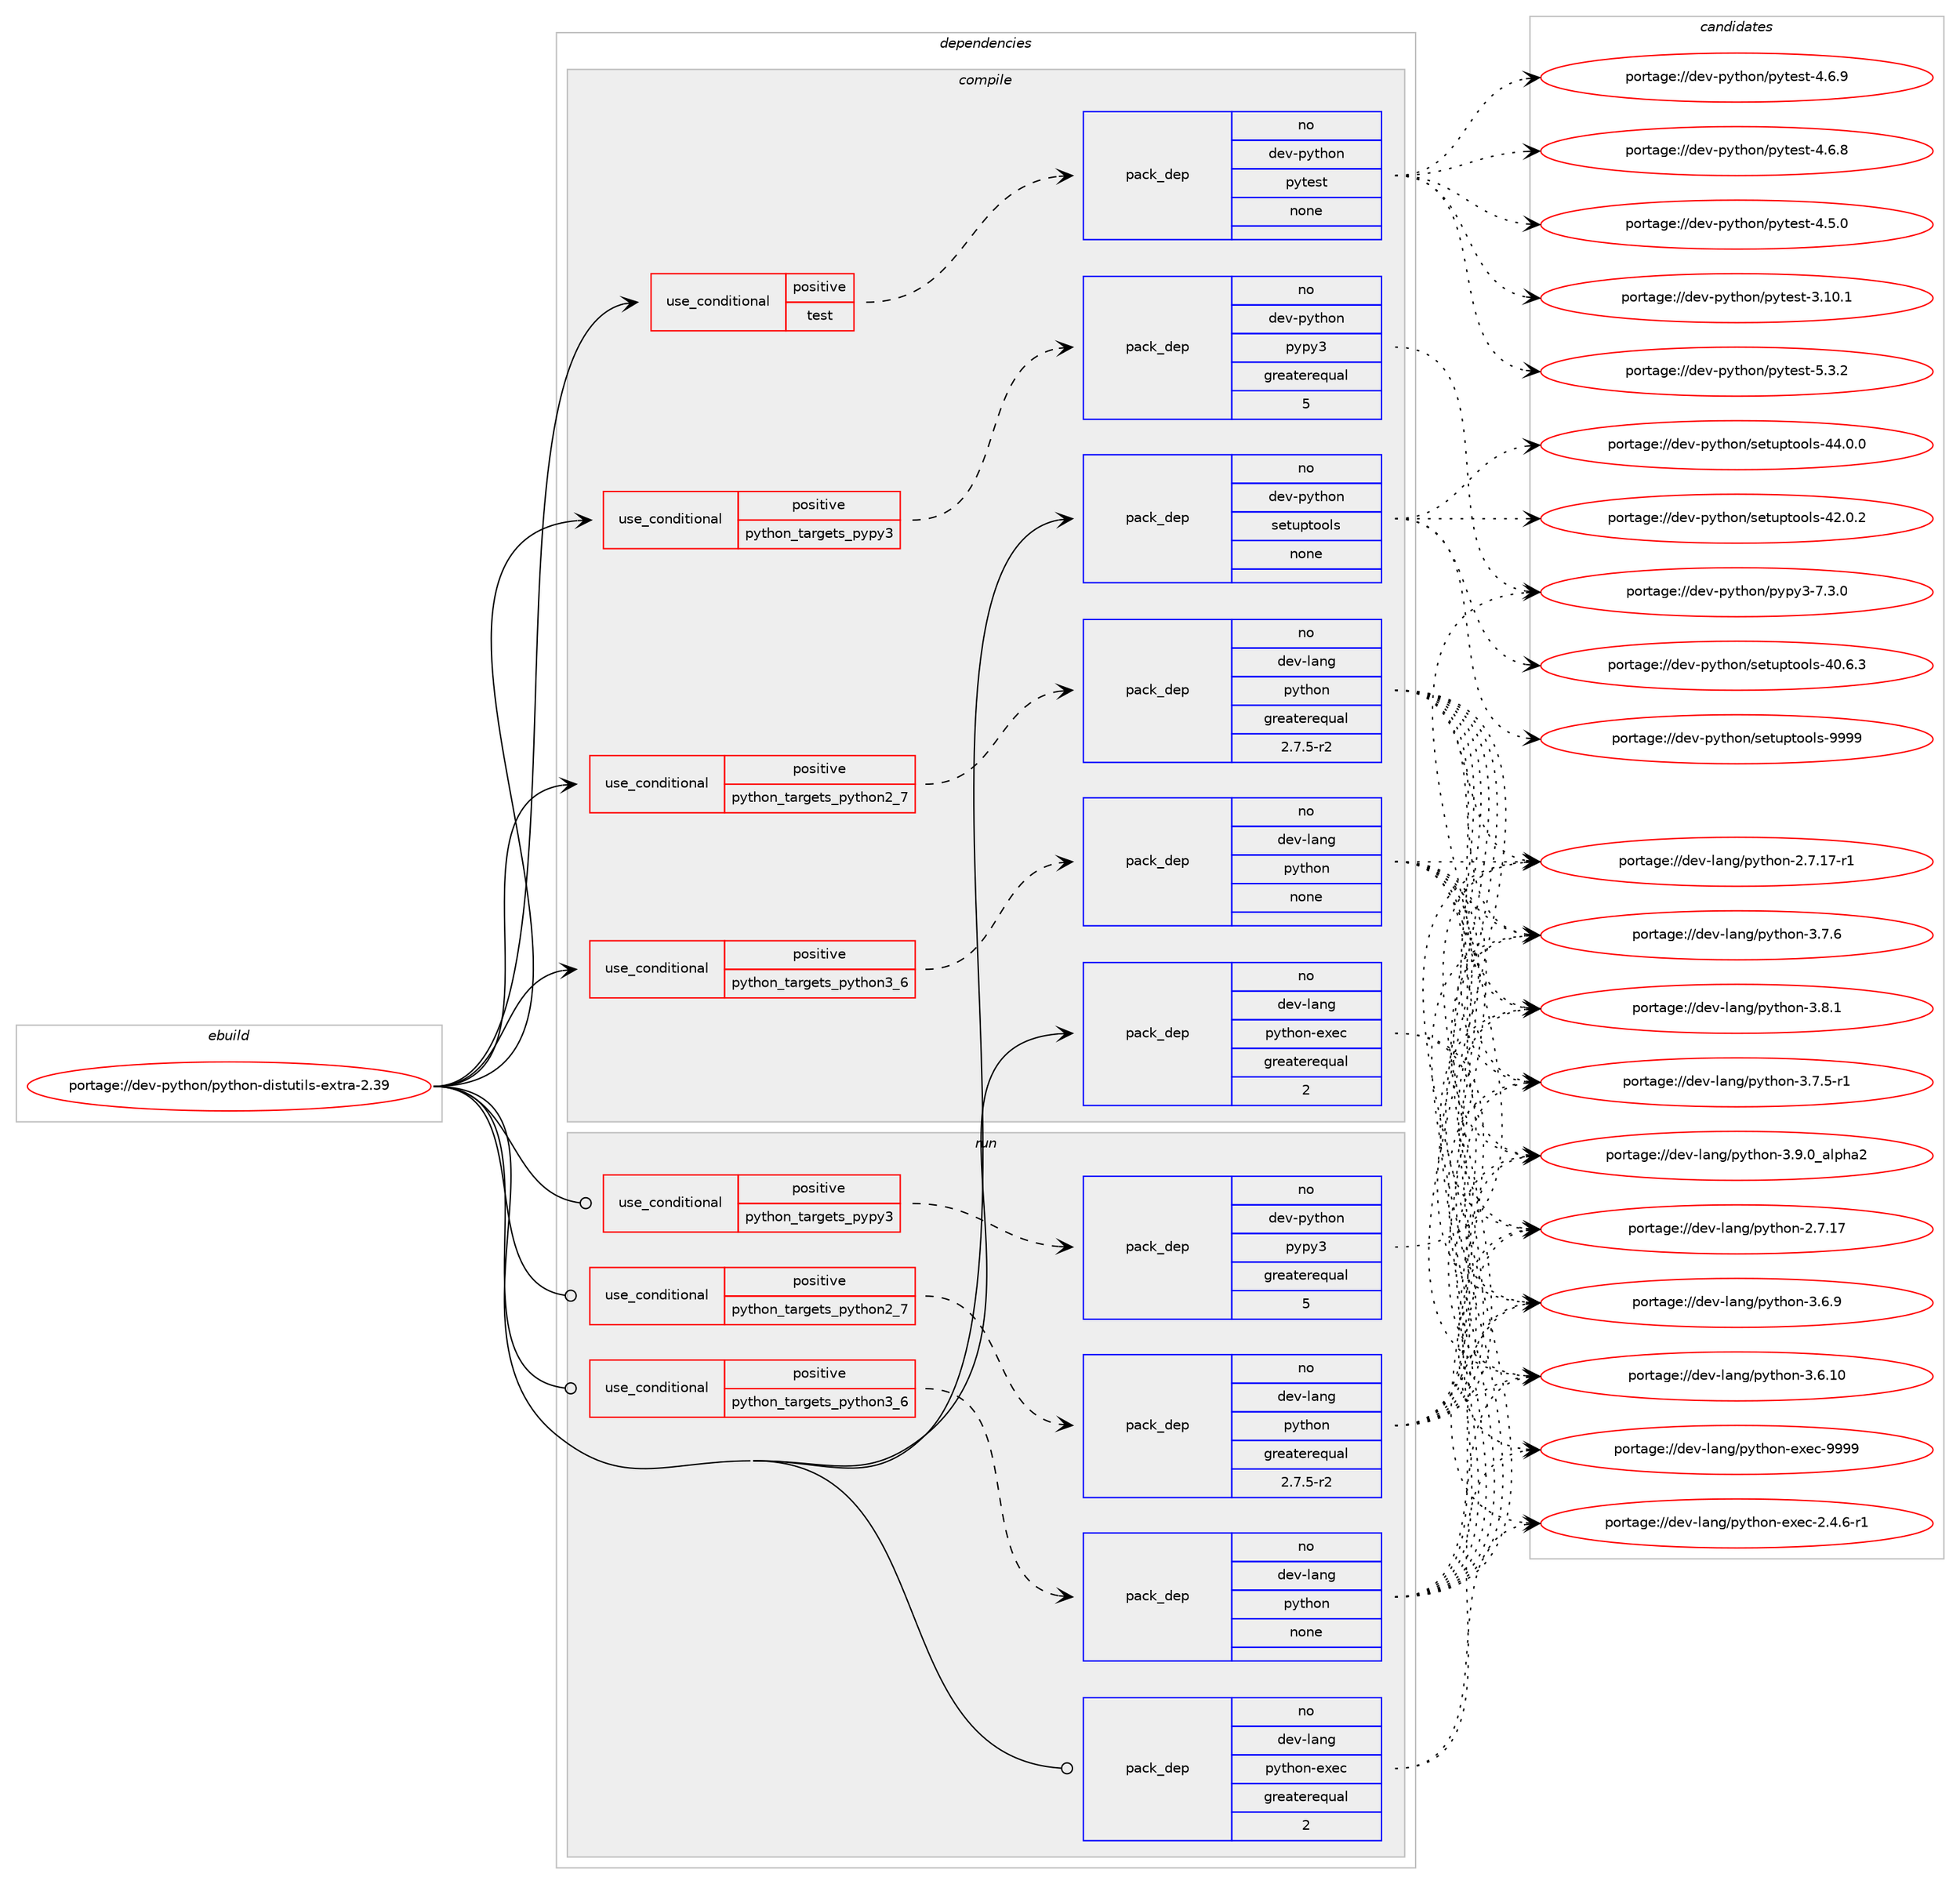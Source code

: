 digraph prolog {

# *************
# Graph options
# *************

newrank=true;
concentrate=true;
compound=true;
graph [rankdir=LR,fontname=Helvetica,fontsize=10,ranksep=1.5];#, ranksep=2.5, nodesep=0.2];
edge  [arrowhead=vee];
node  [fontname=Helvetica,fontsize=10];

# **********
# The ebuild
# **********

subgraph cluster_leftcol {
color=gray;
label=<<i>ebuild</i>>;
id [label="portage://dev-python/python-distutils-extra-2.39", color=red, width=4, href="../dev-python/python-distutils-extra-2.39.svg"];
}

# ****************
# The dependencies
# ****************

subgraph cluster_midcol {
color=gray;
label=<<i>dependencies</i>>;
subgraph cluster_compile {
fillcolor="#eeeeee";
style=filled;
label=<<i>compile</i>>;
subgraph cond107879 {
dependency432742 [label=<<TABLE BORDER="0" CELLBORDER="1" CELLSPACING="0" CELLPADDING="4"><TR><TD ROWSPAN="3" CELLPADDING="10">use_conditional</TD></TR><TR><TD>positive</TD></TR><TR><TD>python_targets_pypy3</TD></TR></TABLE>>, shape=none, color=red];
subgraph pack319948 {
dependency432743 [label=<<TABLE BORDER="0" CELLBORDER="1" CELLSPACING="0" CELLPADDING="4" WIDTH="220"><TR><TD ROWSPAN="6" CELLPADDING="30">pack_dep</TD></TR><TR><TD WIDTH="110">no</TD></TR><TR><TD>dev-python</TD></TR><TR><TD>pypy3</TD></TR><TR><TD>greaterequal</TD></TR><TR><TD>5</TD></TR></TABLE>>, shape=none, color=blue];
}
dependency432742:e -> dependency432743:w [weight=20,style="dashed",arrowhead="vee"];
}
id:e -> dependency432742:w [weight=20,style="solid",arrowhead="vee"];
subgraph cond107880 {
dependency432744 [label=<<TABLE BORDER="0" CELLBORDER="1" CELLSPACING="0" CELLPADDING="4"><TR><TD ROWSPAN="3" CELLPADDING="10">use_conditional</TD></TR><TR><TD>positive</TD></TR><TR><TD>python_targets_python2_7</TD></TR></TABLE>>, shape=none, color=red];
subgraph pack319949 {
dependency432745 [label=<<TABLE BORDER="0" CELLBORDER="1" CELLSPACING="0" CELLPADDING="4" WIDTH="220"><TR><TD ROWSPAN="6" CELLPADDING="30">pack_dep</TD></TR><TR><TD WIDTH="110">no</TD></TR><TR><TD>dev-lang</TD></TR><TR><TD>python</TD></TR><TR><TD>greaterequal</TD></TR><TR><TD>2.7.5-r2</TD></TR></TABLE>>, shape=none, color=blue];
}
dependency432744:e -> dependency432745:w [weight=20,style="dashed",arrowhead="vee"];
}
id:e -> dependency432744:w [weight=20,style="solid",arrowhead="vee"];
subgraph cond107881 {
dependency432746 [label=<<TABLE BORDER="0" CELLBORDER="1" CELLSPACING="0" CELLPADDING="4"><TR><TD ROWSPAN="3" CELLPADDING="10">use_conditional</TD></TR><TR><TD>positive</TD></TR><TR><TD>python_targets_python3_6</TD></TR></TABLE>>, shape=none, color=red];
subgraph pack319950 {
dependency432747 [label=<<TABLE BORDER="0" CELLBORDER="1" CELLSPACING="0" CELLPADDING="4" WIDTH="220"><TR><TD ROWSPAN="6" CELLPADDING="30">pack_dep</TD></TR><TR><TD WIDTH="110">no</TD></TR><TR><TD>dev-lang</TD></TR><TR><TD>python</TD></TR><TR><TD>none</TD></TR><TR><TD></TD></TR></TABLE>>, shape=none, color=blue];
}
dependency432746:e -> dependency432747:w [weight=20,style="dashed",arrowhead="vee"];
}
id:e -> dependency432746:w [weight=20,style="solid",arrowhead="vee"];
subgraph cond107882 {
dependency432748 [label=<<TABLE BORDER="0" CELLBORDER="1" CELLSPACING="0" CELLPADDING="4"><TR><TD ROWSPAN="3" CELLPADDING="10">use_conditional</TD></TR><TR><TD>positive</TD></TR><TR><TD>test</TD></TR></TABLE>>, shape=none, color=red];
subgraph pack319951 {
dependency432749 [label=<<TABLE BORDER="0" CELLBORDER="1" CELLSPACING="0" CELLPADDING="4" WIDTH="220"><TR><TD ROWSPAN="6" CELLPADDING="30">pack_dep</TD></TR><TR><TD WIDTH="110">no</TD></TR><TR><TD>dev-python</TD></TR><TR><TD>pytest</TD></TR><TR><TD>none</TD></TR><TR><TD></TD></TR></TABLE>>, shape=none, color=blue];
}
dependency432748:e -> dependency432749:w [weight=20,style="dashed",arrowhead="vee"];
}
id:e -> dependency432748:w [weight=20,style="solid",arrowhead="vee"];
subgraph pack319952 {
dependency432750 [label=<<TABLE BORDER="0" CELLBORDER="1" CELLSPACING="0" CELLPADDING="4" WIDTH="220"><TR><TD ROWSPAN="6" CELLPADDING="30">pack_dep</TD></TR><TR><TD WIDTH="110">no</TD></TR><TR><TD>dev-lang</TD></TR><TR><TD>python-exec</TD></TR><TR><TD>greaterequal</TD></TR><TR><TD>2</TD></TR></TABLE>>, shape=none, color=blue];
}
id:e -> dependency432750:w [weight=20,style="solid",arrowhead="vee"];
subgraph pack319953 {
dependency432751 [label=<<TABLE BORDER="0" CELLBORDER="1" CELLSPACING="0" CELLPADDING="4" WIDTH="220"><TR><TD ROWSPAN="6" CELLPADDING="30">pack_dep</TD></TR><TR><TD WIDTH="110">no</TD></TR><TR><TD>dev-python</TD></TR><TR><TD>setuptools</TD></TR><TR><TD>none</TD></TR><TR><TD></TD></TR></TABLE>>, shape=none, color=blue];
}
id:e -> dependency432751:w [weight=20,style="solid",arrowhead="vee"];
}
subgraph cluster_compileandrun {
fillcolor="#eeeeee";
style=filled;
label=<<i>compile and run</i>>;
}
subgraph cluster_run {
fillcolor="#eeeeee";
style=filled;
label=<<i>run</i>>;
subgraph cond107883 {
dependency432752 [label=<<TABLE BORDER="0" CELLBORDER="1" CELLSPACING="0" CELLPADDING="4"><TR><TD ROWSPAN="3" CELLPADDING="10">use_conditional</TD></TR><TR><TD>positive</TD></TR><TR><TD>python_targets_pypy3</TD></TR></TABLE>>, shape=none, color=red];
subgraph pack319954 {
dependency432753 [label=<<TABLE BORDER="0" CELLBORDER="1" CELLSPACING="0" CELLPADDING="4" WIDTH="220"><TR><TD ROWSPAN="6" CELLPADDING="30">pack_dep</TD></TR><TR><TD WIDTH="110">no</TD></TR><TR><TD>dev-python</TD></TR><TR><TD>pypy3</TD></TR><TR><TD>greaterequal</TD></TR><TR><TD>5</TD></TR></TABLE>>, shape=none, color=blue];
}
dependency432752:e -> dependency432753:w [weight=20,style="dashed",arrowhead="vee"];
}
id:e -> dependency432752:w [weight=20,style="solid",arrowhead="odot"];
subgraph cond107884 {
dependency432754 [label=<<TABLE BORDER="0" CELLBORDER="1" CELLSPACING="0" CELLPADDING="4"><TR><TD ROWSPAN="3" CELLPADDING="10">use_conditional</TD></TR><TR><TD>positive</TD></TR><TR><TD>python_targets_python2_7</TD></TR></TABLE>>, shape=none, color=red];
subgraph pack319955 {
dependency432755 [label=<<TABLE BORDER="0" CELLBORDER="1" CELLSPACING="0" CELLPADDING="4" WIDTH="220"><TR><TD ROWSPAN="6" CELLPADDING="30">pack_dep</TD></TR><TR><TD WIDTH="110">no</TD></TR><TR><TD>dev-lang</TD></TR><TR><TD>python</TD></TR><TR><TD>greaterequal</TD></TR><TR><TD>2.7.5-r2</TD></TR></TABLE>>, shape=none, color=blue];
}
dependency432754:e -> dependency432755:w [weight=20,style="dashed",arrowhead="vee"];
}
id:e -> dependency432754:w [weight=20,style="solid",arrowhead="odot"];
subgraph cond107885 {
dependency432756 [label=<<TABLE BORDER="0" CELLBORDER="1" CELLSPACING="0" CELLPADDING="4"><TR><TD ROWSPAN="3" CELLPADDING="10">use_conditional</TD></TR><TR><TD>positive</TD></TR><TR><TD>python_targets_python3_6</TD></TR></TABLE>>, shape=none, color=red];
subgraph pack319956 {
dependency432757 [label=<<TABLE BORDER="0" CELLBORDER="1" CELLSPACING="0" CELLPADDING="4" WIDTH="220"><TR><TD ROWSPAN="6" CELLPADDING="30">pack_dep</TD></TR><TR><TD WIDTH="110">no</TD></TR><TR><TD>dev-lang</TD></TR><TR><TD>python</TD></TR><TR><TD>none</TD></TR><TR><TD></TD></TR></TABLE>>, shape=none, color=blue];
}
dependency432756:e -> dependency432757:w [weight=20,style="dashed",arrowhead="vee"];
}
id:e -> dependency432756:w [weight=20,style="solid",arrowhead="odot"];
subgraph pack319957 {
dependency432758 [label=<<TABLE BORDER="0" CELLBORDER="1" CELLSPACING="0" CELLPADDING="4" WIDTH="220"><TR><TD ROWSPAN="6" CELLPADDING="30">pack_dep</TD></TR><TR><TD WIDTH="110">no</TD></TR><TR><TD>dev-lang</TD></TR><TR><TD>python-exec</TD></TR><TR><TD>greaterequal</TD></TR><TR><TD>2</TD></TR></TABLE>>, shape=none, color=blue];
}
id:e -> dependency432758:w [weight=20,style="solid",arrowhead="odot"];
}
}

# **************
# The candidates
# **************

subgraph cluster_choices {
rank=same;
color=gray;
label=<<i>candidates</i>>;

subgraph choice319948 {
color=black;
nodesep=1;
choice100101118451121211161041111104711212111212151455546514648 [label="portage://dev-python/pypy3-7.3.0", color=red, width=4,href="../dev-python/pypy3-7.3.0.svg"];
dependency432743:e -> choice100101118451121211161041111104711212111212151455546514648:w [style=dotted,weight="100"];
}
subgraph choice319949 {
color=black;
nodesep=1;
choice10010111845108971101034711212111610411111045514657464895971081121049750 [label="portage://dev-lang/python-3.9.0_alpha2", color=red, width=4,href="../dev-lang/python-3.9.0_alpha2.svg"];
choice100101118451089711010347112121116104111110455146564649 [label="portage://dev-lang/python-3.8.1", color=red, width=4,href="../dev-lang/python-3.8.1.svg"];
choice100101118451089711010347112121116104111110455146554654 [label="portage://dev-lang/python-3.7.6", color=red, width=4,href="../dev-lang/python-3.7.6.svg"];
choice1001011184510897110103471121211161041111104551465546534511449 [label="portage://dev-lang/python-3.7.5-r1", color=red, width=4,href="../dev-lang/python-3.7.5-r1.svg"];
choice100101118451089711010347112121116104111110455146544657 [label="portage://dev-lang/python-3.6.9", color=red, width=4,href="../dev-lang/python-3.6.9.svg"];
choice10010111845108971101034711212111610411111045514654464948 [label="portage://dev-lang/python-3.6.10", color=red, width=4,href="../dev-lang/python-3.6.10.svg"];
choice100101118451089711010347112121116104111110455046554649554511449 [label="portage://dev-lang/python-2.7.17-r1", color=red, width=4,href="../dev-lang/python-2.7.17-r1.svg"];
choice10010111845108971101034711212111610411111045504655464955 [label="portage://dev-lang/python-2.7.17", color=red, width=4,href="../dev-lang/python-2.7.17.svg"];
dependency432745:e -> choice10010111845108971101034711212111610411111045514657464895971081121049750:w [style=dotted,weight="100"];
dependency432745:e -> choice100101118451089711010347112121116104111110455146564649:w [style=dotted,weight="100"];
dependency432745:e -> choice100101118451089711010347112121116104111110455146554654:w [style=dotted,weight="100"];
dependency432745:e -> choice1001011184510897110103471121211161041111104551465546534511449:w [style=dotted,weight="100"];
dependency432745:e -> choice100101118451089711010347112121116104111110455146544657:w [style=dotted,weight="100"];
dependency432745:e -> choice10010111845108971101034711212111610411111045514654464948:w [style=dotted,weight="100"];
dependency432745:e -> choice100101118451089711010347112121116104111110455046554649554511449:w [style=dotted,weight="100"];
dependency432745:e -> choice10010111845108971101034711212111610411111045504655464955:w [style=dotted,weight="100"];
}
subgraph choice319950 {
color=black;
nodesep=1;
choice10010111845108971101034711212111610411111045514657464895971081121049750 [label="portage://dev-lang/python-3.9.0_alpha2", color=red, width=4,href="../dev-lang/python-3.9.0_alpha2.svg"];
choice100101118451089711010347112121116104111110455146564649 [label="portage://dev-lang/python-3.8.1", color=red, width=4,href="../dev-lang/python-3.8.1.svg"];
choice100101118451089711010347112121116104111110455146554654 [label="portage://dev-lang/python-3.7.6", color=red, width=4,href="../dev-lang/python-3.7.6.svg"];
choice1001011184510897110103471121211161041111104551465546534511449 [label="portage://dev-lang/python-3.7.5-r1", color=red, width=4,href="../dev-lang/python-3.7.5-r1.svg"];
choice100101118451089711010347112121116104111110455146544657 [label="portage://dev-lang/python-3.6.9", color=red, width=4,href="../dev-lang/python-3.6.9.svg"];
choice10010111845108971101034711212111610411111045514654464948 [label="portage://dev-lang/python-3.6.10", color=red, width=4,href="../dev-lang/python-3.6.10.svg"];
choice100101118451089711010347112121116104111110455046554649554511449 [label="portage://dev-lang/python-2.7.17-r1", color=red, width=4,href="../dev-lang/python-2.7.17-r1.svg"];
choice10010111845108971101034711212111610411111045504655464955 [label="portage://dev-lang/python-2.7.17", color=red, width=4,href="../dev-lang/python-2.7.17.svg"];
dependency432747:e -> choice10010111845108971101034711212111610411111045514657464895971081121049750:w [style=dotted,weight="100"];
dependency432747:e -> choice100101118451089711010347112121116104111110455146564649:w [style=dotted,weight="100"];
dependency432747:e -> choice100101118451089711010347112121116104111110455146554654:w [style=dotted,weight="100"];
dependency432747:e -> choice1001011184510897110103471121211161041111104551465546534511449:w [style=dotted,weight="100"];
dependency432747:e -> choice100101118451089711010347112121116104111110455146544657:w [style=dotted,weight="100"];
dependency432747:e -> choice10010111845108971101034711212111610411111045514654464948:w [style=dotted,weight="100"];
dependency432747:e -> choice100101118451089711010347112121116104111110455046554649554511449:w [style=dotted,weight="100"];
dependency432747:e -> choice10010111845108971101034711212111610411111045504655464955:w [style=dotted,weight="100"];
}
subgraph choice319951 {
color=black;
nodesep=1;
choice1001011184511212111610411111047112121116101115116455346514650 [label="portage://dev-python/pytest-5.3.2", color=red, width=4,href="../dev-python/pytest-5.3.2.svg"];
choice1001011184511212111610411111047112121116101115116455246544657 [label="portage://dev-python/pytest-4.6.9", color=red, width=4,href="../dev-python/pytest-4.6.9.svg"];
choice1001011184511212111610411111047112121116101115116455246544656 [label="portage://dev-python/pytest-4.6.8", color=red, width=4,href="../dev-python/pytest-4.6.8.svg"];
choice1001011184511212111610411111047112121116101115116455246534648 [label="portage://dev-python/pytest-4.5.0", color=red, width=4,href="../dev-python/pytest-4.5.0.svg"];
choice100101118451121211161041111104711212111610111511645514649484649 [label="portage://dev-python/pytest-3.10.1", color=red, width=4,href="../dev-python/pytest-3.10.1.svg"];
dependency432749:e -> choice1001011184511212111610411111047112121116101115116455346514650:w [style=dotted,weight="100"];
dependency432749:e -> choice1001011184511212111610411111047112121116101115116455246544657:w [style=dotted,weight="100"];
dependency432749:e -> choice1001011184511212111610411111047112121116101115116455246544656:w [style=dotted,weight="100"];
dependency432749:e -> choice1001011184511212111610411111047112121116101115116455246534648:w [style=dotted,weight="100"];
dependency432749:e -> choice100101118451121211161041111104711212111610111511645514649484649:w [style=dotted,weight="100"];
}
subgraph choice319952 {
color=black;
nodesep=1;
choice10010111845108971101034711212111610411111045101120101994557575757 [label="portage://dev-lang/python-exec-9999", color=red, width=4,href="../dev-lang/python-exec-9999.svg"];
choice10010111845108971101034711212111610411111045101120101994550465246544511449 [label="portage://dev-lang/python-exec-2.4.6-r1", color=red, width=4,href="../dev-lang/python-exec-2.4.6-r1.svg"];
dependency432750:e -> choice10010111845108971101034711212111610411111045101120101994557575757:w [style=dotted,weight="100"];
dependency432750:e -> choice10010111845108971101034711212111610411111045101120101994550465246544511449:w [style=dotted,weight="100"];
}
subgraph choice319953 {
color=black;
nodesep=1;
choice10010111845112121116104111110471151011161171121161111111081154557575757 [label="portage://dev-python/setuptools-9999", color=red, width=4,href="../dev-python/setuptools-9999.svg"];
choice100101118451121211161041111104711510111611711211611111110811545525246484648 [label="portage://dev-python/setuptools-44.0.0", color=red, width=4,href="../dev-python/setuptools-44.0.0.svg"];
choice100101118451121211161041111104711510111611711211611111110811545525046484650 [label="portage://dev-python/setuptools-42.0.2", color=red, width=4,href="../dev-python/setuptools-42.0.2.svg"];
choice100101118451121211161041111104711510111611711211611111110811545524846544651 [label="portage://dev-python/setuptools-40.6.3", color=red, width=4,href="../dev-python/setuptools-40.6.3.svg"];
dependency432751:e -> choice10010111845112121116104111110471151011161171121161111111081154557575757:w [style=dotted,weight="100"];
dependency432751:e -> choice100101118451121211161041111104711510111611711211611111110811545525246484648:w [style=dotted,weight="100"];
dependency432751:e -> choice100101118451121211161041111104711510111611711211611111110811545525046484650:w [style=dotted,weight="100"];
dependency432751:e -> choice100101118451121211161041111104711510111611711211611111110811545524846544651:w [style=dotted,weight="100"];
}
subgraph choice319954 {
color=black;
nodesep=1;
choice100101118451121211161041111104711212111212151455546514648 [label="portage://dev-python/pypy3-7.3.0", color=red, width=4,href="../dev-python/pypy3-7.3.0.svg"];
dependency432753:e -> choice100101118451121211161041111104711212111212151455546514648:w [style=dotted,weight="100"];
}
subgraph choice319955 {
color=black;
nodesep=1;
choice10010111845108971101034711212111610411111045514657464895971081121049750 [label="portage://dev-lang/python-3.9.0_alpha2", color=red, width=4,href="../dev-lang/python-3.9.0_alpha2.svg"];
choice100101118451089711010347112121116104111110455146564649 [label="portage://dev-lang/python-3.8.1", color=red, width=4,href="../dev-lang/python-3.8.1.svg"];
choice100101118451089711010347112121116104111110455146554654 [label="portage://dev-lang/python-3.7.6", color=red, width=4,href="../dev-lang/python-3.7.6.svg"];
choice1001011184510897110103471121211161041111104551465546534511449 [label="portage://dev-lang/python-3.7.5-r1", color=red, width=4,href="../dev-lang/python-3.7.5-r1.svg"];
choice100101118451089711010347112121116104111110455146544657 [label="portage://dev-lang/python-3.6.9", color=red, width=4,href="../dev-lang/python-3.6.9.svg"];
choice10010111845108971101034711212111610411111045514654464948 [label="portage://dev-lang/python-3.6.10", color=red, width=4,href="../dev-lang/python-3.6.10.svg"];
choice100101118451089711010347112121116104111110455046554649554511449 [label="portage://dev-lang/python-2.7.17-r1", color=red, width=4,href="../dev-lang/python-2.7.17-r1.svg"];
choice10010111845108971101034711212111610411111045504655464955 [label="portage://dev-lang/python-2.7.17", color=red, width=4,href="../dev-lang/python-2.7.17.svg"];
dependency432755:e -> choice10010111845108971101034711212111610411111045514657464895971081121049750:w [style=dotted,weight="100"];
dependency432755:e -> choice100101118451089711010347112121116104111110455146564649:w [style=dotted,weight="100"];
dependency432755:e -> choice100101118451089711010347112121116104111110455146554654:w [style=dotted,weight="100"];
dependency432755:e -> choice1001011184510897110103471121211161041111104551465546534511449:w [style=dotted,weight="100"];
dependency432755:e -> choice100101118451089711010347112121116104111110455146544657:w [style=dotted,weight="100"];
dependency432755:e -> choice10010111845108971101034711212111610411111045514654464948:w [style=dotted,weight="100"];
dependency432755:e -> choice100101118451089711010347112121116104111110455046554649554511449:w [style=dotted,weight="100"];
dependency432755:e -> choice10010111845108971101034711212111610411111045504655464955:w [style=dotted,weight="100"];
}
subgraph choice319956 {
color=black;
nodesep=1;
choice10010111845108971101034711212111610411111045514657464895971081121049750 [label="portage://dev-lang/python-3.9.0_alpha2", color=red, width=4,href="../dev-lang/python-3.9.0_alpha2.svg"];
choice100101118451089711010347112121116104111110455146564649 [label="portage://dev-lang/python-3.8.1", color=red, width=4,href="../dev-lang/python-3.8.1.svg"];
choice100101118451089711010347112121116104111110455146554654 [label="portage://dev-lang/python-3.7.6", color=red, width=4,href="../dev-lang/python-3.7.6.svg"];
choice1001011184510897110103471121211161041111104551465546534511449 [label="portage://dev-lang/python-3.7.5-r1", color=red, width=4,href="../dev-lang/python-3.7.5-r1.svg"];
choice100101118451089711010347112121116104111110455146544657 [label="portage://dev-lang/python-3.6.9", color=red, width=4,href="../dev-lang/python-3.6.9.svg"];
choice10010111845108971101034711212111610411111045514654464948 [label="portage://dev-lang/python-3.6.10", color=red, width=4,href="../dev-lang/python-3.6.10.svg"];
choice100101118451089711010347112121116104111110455046554649554511449 [label="portage://dev-lang/python-2.7.17-r1", color=red, width=4,href="../dev-lang/python-2.7.17-r1.svg"];
choice10010111845108971101034711212111610411111045504655464955 [label="portage://dev-lang/python-2.7.17", color=red, width=4,href="../dev-lang/python-2.7.17.svg"];
dependency432757:e -> choice10010111845108971101034711212111610411111045514657464895971081121049750:w [style=dotted,weight="100"];
dependency432757:e -> choice100101118451089711010347112121116104111110455146564649:w [style=dotted,weight="100"];
dependency432757:e -> choice100101118451089711010347112121116104111110455146554654:w [style=dotted,weight="100"];
dependency432757:e -> choice1001011184510897110103471121211161041111104551465546534511449:w [style=dotted,weight="100"];
dependency432757:e -> choice100101118451089711010347112121116104111110455146544657:w [style=dotted,weight="100"];
dependency432757:e -> choice10010111845108971101034711212111610411111045514654464948:w [style=dotted,weight="100"];
dependency432757:e -> choice100101118451089711010347112121116104111110455046554649554511449:w [style=dotted,weight="100"];
dependency432757:e -> choice10010111845108971101034711212111610411111045504655464955:w [style=dotted,weight="100"];
}
subgraph choice319957 {
color=black;
nodesep=1;
choice10010111845108971101034711212111610411111045101120101994557575757 [label="portage://dev-lang/python-exec-9999", color=red, width=4,href="../dev-lang/python-exec-9999.svg"];
choice10010111845108971101034711212111610411111045101120101994550465246544511449 [label="portage://dev-lang/python-exec-2.4.6-r1", color=red, width=4,href="../dev-lang/python-exec-2.4.6-r1.svg"];
dependency432758:e -> choice10010111845108971101034711212111610411111045101120101994557575757:w [style=dotted,weight="100"];
dependency432758:e -> choice10010111845108971101034711212111610411111045101120101994550465246544511449:w [style=dotted,weight="100"];
}
}

}
